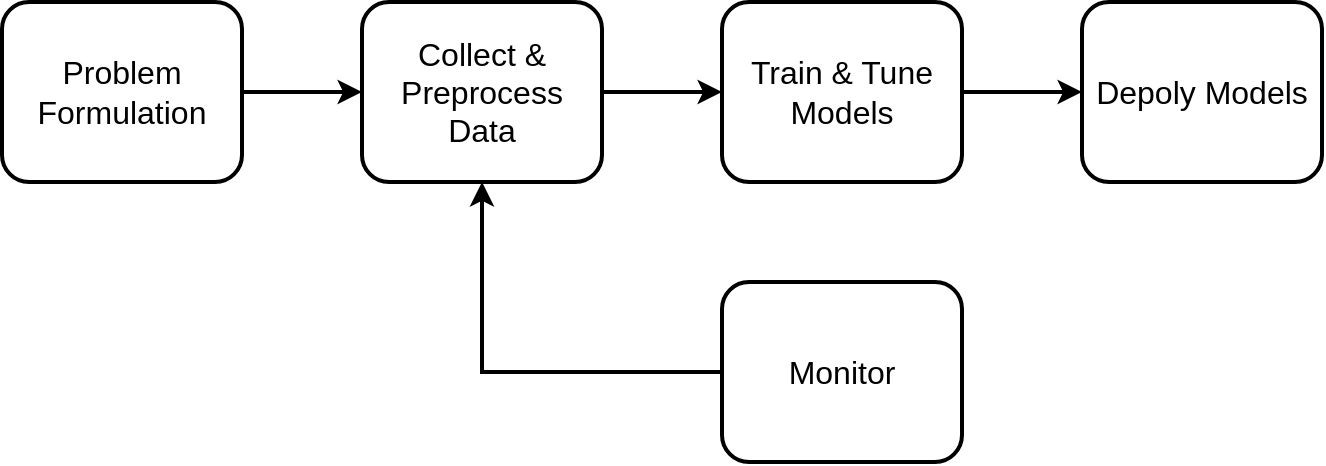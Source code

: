 <mxfile version="15.8.2" type="github"><diagram id="OZuvXH_JYoEKXw2zUqvs" name="Page-1"><mxGraphModel dx="1426" dy="769" grid="1" gridSize="10" guides="1" tooltips="1" connect="1" arrows="1" fold="1" page="1" pageScale="1" pageWidth="827" pageHeight="1169" math="0" shadow="0"><root><mxCell id="0"/><mxCell id="1" parent="0"/><mxCell id="6_w39ZWB_ZamjqvtcfX6-4" style="edgeStyle=orthogonalEdgeStyle;rounded=0;orthogonalLoop=1;jettySize=auto;html=1;exitX=1;exitY=0.5;exitDx=0;exitDy=0;entryX=0;entryY=0.5;entryDx=0;entryDy=0;strokeWidth=2;fontSize=16;" edge="1" parent="1" source="6_w39ZWB_ZamjqvtcfX6-2" target="6_w39ZWB_ZamjqvtcfX6-3"><mxGeometry relative="1" as="geometry"/></mxCell><mxCell id="6_w39ZWB_ZamjqvtcfX6-2" value="Problem Formulation" style="rounded=1;whiteSpace=wrap;html=1;strokeWidth=2;fontSize=16;" vertex="1" parent="1"><mxGeometry x="90" y="620" width="120" height="90" as="geometry"/></mxCell><mxCell id="6_w39ZWB_ZamjqvtcfX6-6" style="edgeStyle=orthogonalEdgeStyle;rounded=0;orthogonalLoop=1;jettySize=auto;html=1;exitX=1;exitY=0.5;exitDx=0;exitDy=0;entryX=0;entryY=0.5;entryDx=0;entryDy=0;strokeWidth=2;fontSize=16;" edge="1" parent="1" source="6_w39ZWB_ZamjqvtcfX6-3" target="6_w39ZWB_ZamjqvtcfX6-5"><mxGeometry relative="1" as="geometry"/></mxCell><mxCell id="6_w39ZWB_ZamjqvtcfX6-3" value="Collect &amp;amp; Preprocess Data" style="rounded=1;whiteSpace=wrap;html=1;strokeWidth=2;fontSize=16;" vertex="1" parent="1"><mxGeometry x="270" y="620" width="120" height="90" as="geometry"/></mxCell><mxCell id="6_w39ZWB_ZamjqvtcfX6-8" style="edgeStyle=orthogonalEdgeStyle;rounded=0;orthogonalLoop=1;jettySize=auto;html=1;exitX=1;exitY=0.5;exitDx=0;exitDy=0;entryX=0;entryY=0.5;entryDx=0;entryDy=0;strokeWidth=2;fontSize=16;" edge="1" parent="1" source="6_w39ZWB_ZamjqvtcfX6-5" target="6_w39ZWB_ZamjqvtcfX6-7"><mxGeometry relative="1" as="geometry"/></mxCell><mxCell id="6_w39ZWB_ZamjqvtcfX6-5" value="Train &amp;amp; Tune Models" style="rounded=1;whiteSpace=wrap;html=1;strokeWidth=2;fontSize=16;" vertex="1" parent="1"><mxGeometry x="450" y="620" width="120" height="90" as="geometry"/></mxCell><mxCell id="6_w39ZWB_ZamjqvtcfX6-7" value="Depoly Models" style="rounded=1;whiteSpace=wrap;html=1;strokeWidth=2;fontSize=16;" vertex="1" parent="1"><mxGeometry x="630" y="620" width="120" height="90" as="geometry"/></mxCell><mxCell id="6_w39ZWB_ZamjqvtcfX6-10" style="edgeStyle=orthogonalEdgeStyle;rounded=0;orthogonalLoop=1;jettySize=auto;html=1;exitX=0;exitY=0.5;exitDx=0;exitDy=0;entryX=0.5;entryY=1;entryDx=0;entryDy=0;strokeWidth=2;fontSize=16;" edge="1" parent="1" source="6_w39ZWB_ZamjqvtcfX6-9" target="6_w39ZWB_ZamjqvtcfX6-3"><mxGeometry relative="1" as="geometry"/></mxCell><mxCell id="6_w39ZWB_ZamjqvtcfX6-9" value="Monitor" style="rounded=1;whiteSpace=wrap;html=1;strokeWidth=2;fontSize=16;" vertex="1" parent="1"><mxGeometry x="450" y="760" width="120" height="90" as="geometry"/></mxCell></root></mxGraphModel></diagram></mxfile>